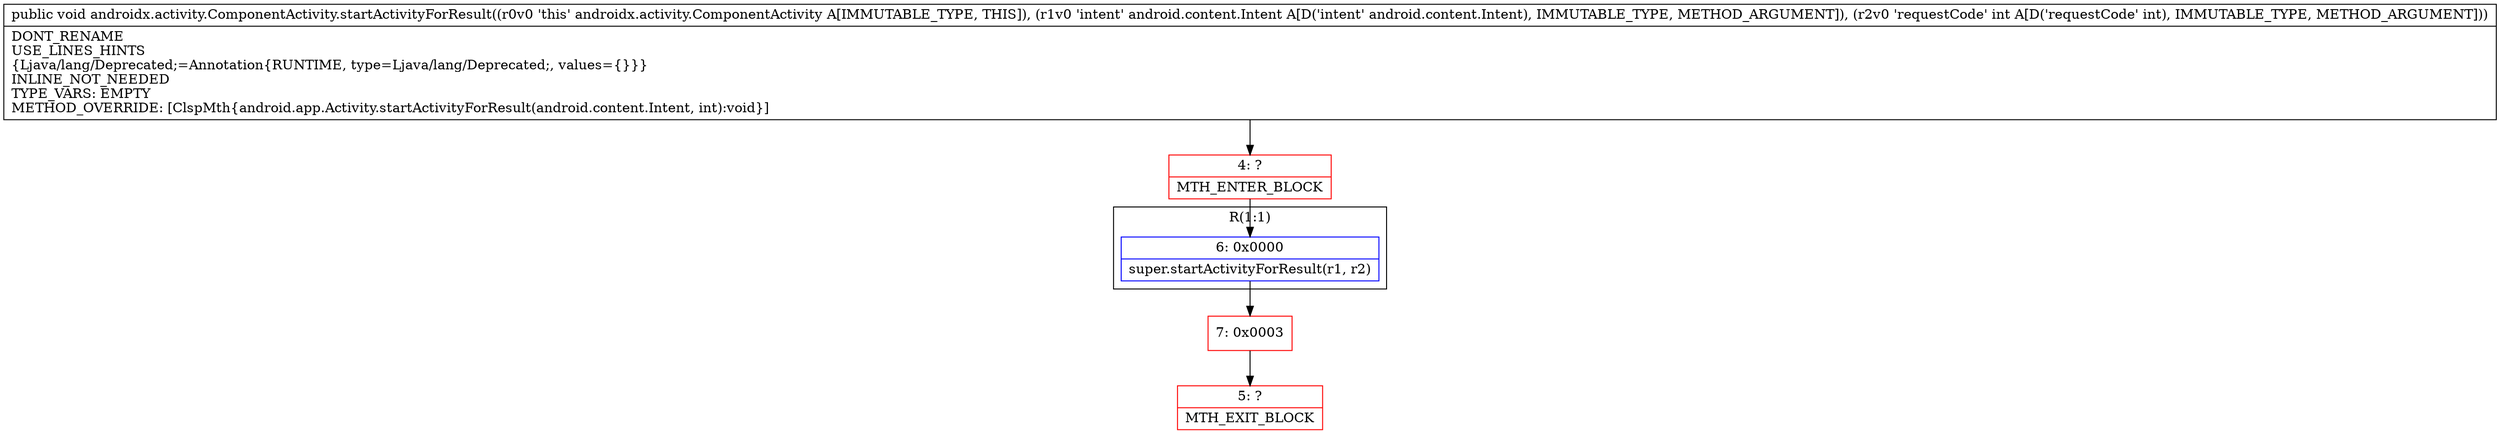digraph "CFG forandroidx.activity.ComponentActivity.startActivityForResult(Landroid\/content\/Intent;I)V" {
subgraph cluster_Region_1262092011 {
label = "R(1:1)";
node [shape=record,color=blue];
Node_6 [shape=record,label="{6\:\ 0x0000|super.startActivityForResult(r1, r2)\l}"];
}
Node_4 [shape=record,color=red,label="{4\:\ ?|MTH_ENTER_BLOCK\l}"];
Node_7 [shape=record,color=red,label="{7\:\ 0x0003}"];
Node_5 [shape=record,color=red,label="{5\:\ ?|MTH_EXIT_BLOCK\l}"];
MethodNode[shape=record,label="{public void androidx.activity.ComponentActivity.startActivityForResult((r0v0 'this' androidx.activity.ComponentActivity A[IMMUTABLE_TYPE, THIS]), (r1v0 'intent' android.content.Intent A[D('intent' android.content.Intent), IMMUTABLE_TYPE, METHOD_ARGUMENT]), (r2v0 'requestCode' int A[D('requestCode' int), IMMUTABLE_TYPE, METHOD_ARGUMENT]))  | DONT_RENAME\lUSE_LINES_HINTS\l\{Ljava\/lang\/Deprecated;=Annotation\{RUNTIME, type=Ljava\/lang\/Deprecated;, values=\{\}\}\}\lINLINE_NOT_NEEDED\lTYPE_VARS: EMPTY\lMETHOD_OVERRIDE: [ClspMth\{android.app.Activity.startActivityForResult(android.content.Intent, int):void\}]\l}"];
MethodNode -> Node_4;Node_6 -> Node_7;
Node_4 -> Node_6;
Node_7 -> Node_5;
}

